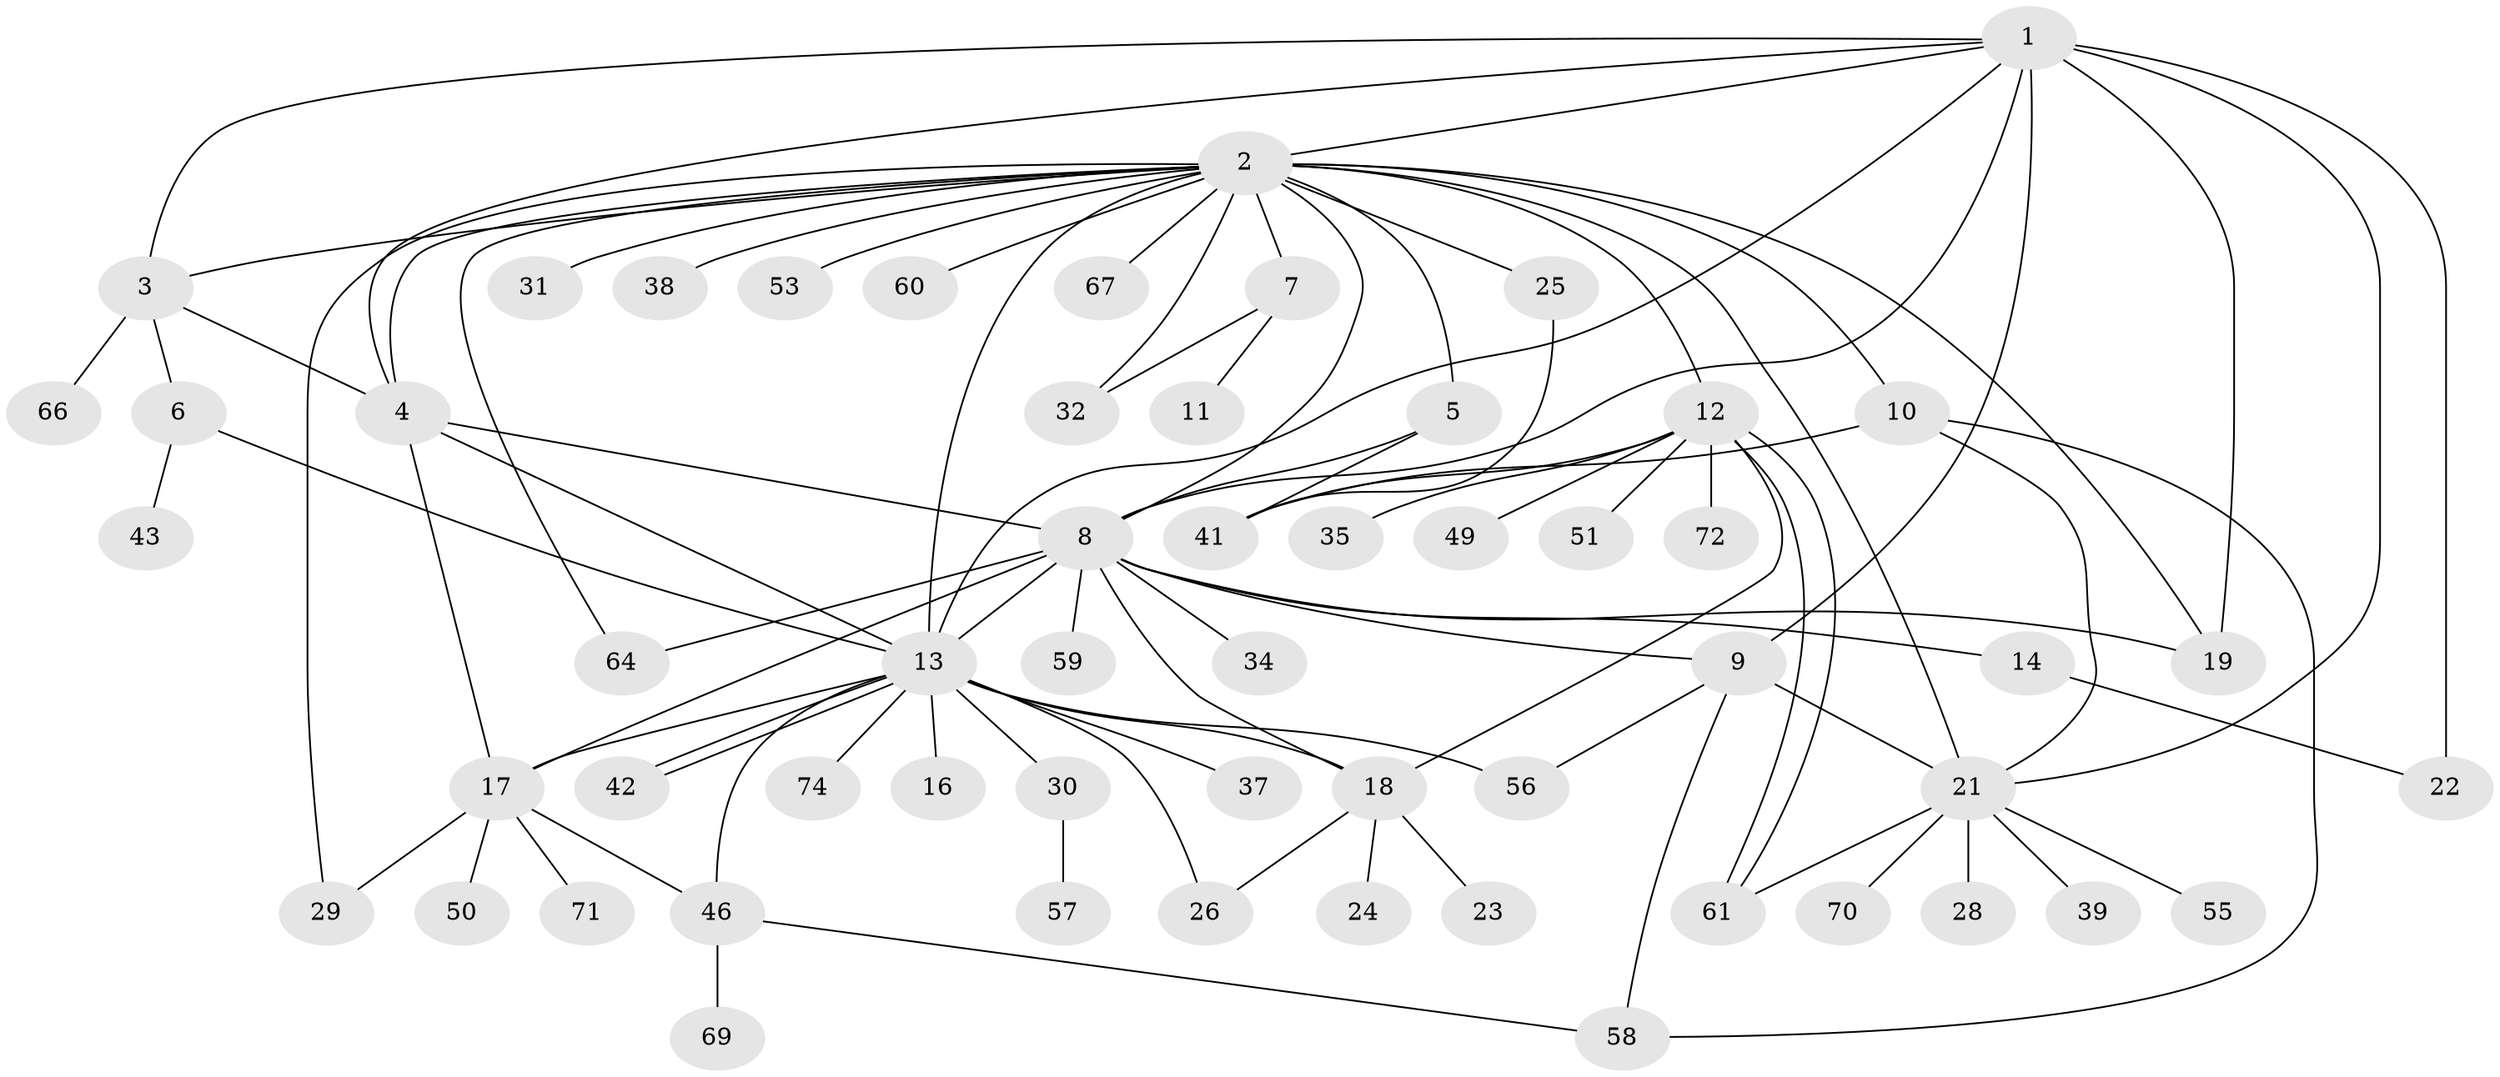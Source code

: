 // original degree distribution, {9: 0.025974025974025976, 23: 0.012987012987012988, 4: 0.03896103896103896, 6: 0.03896103896103896, 5: 0.03896103896103896, 3: 0.12987012987012986, 10: 0.012987012987012988, 1: 0.42857142857142855, 12: 0.012987012987012988, 2: 0.2077922077922078, 8: 0.03896103896103896, 7: 0.012987012987012988}
// Generated by graph-tools (version 1.1) at 2025/41/03/06/25 10:41:45]
// undirected, 57 vertices, 91 edges
graph export_dot {
graph [start="1"]
  node [color=gray90,style=filled];
  1 [super="+47"];
  2 [super="+40"];
  3 [super="+20"];
  4 [super="+62"];
  5 [super="+45"];
  6 [super="+15"];
  7 [super="+27"];
  8 [super="+33"];
  9 [super="+76"];
  10 [super="+65"];
  11;
  12 [super="+44"];
  13 [super="+48"];
  14;
  16;
  17 [super="+36"];
  18 [super="+68"];
  19 [super="+75"];
  21 [super="+52"];
  22 [super="+54"];
  23;
  24;
  25 [super="+77"];
  26 [super="+63"];
  28;
  29;
  30;
  31;
  32;
  34;
  35;
  37;
  38;
  39;
  41 [super="+73"];
  42;
  43;
  46;
  49;
  50;
  51;
  53;
  55;
  56;
  57;
  58;
  59;
  60;
  61;
  64;
  66;
  67;
  69;
  70;
  71;
  72;
  74;
  1 -- 2;
  1 -- 9;
  1 -- 13;
  1 -- 21;
  1 -- 4;
  1 -- 22 [weight=2];
  1 -- 8;
  1 -- 19;
  1 -- 3;
  2 -- 3;
  2 -- 4;
  2 -- 5 [weight=2];
  2 -- 7;
  2 -- 8 [weight=2];
  2 -- 10;
  2 -- 12;
  2 -- 19;
  2 -- 25;
  2 -- 29;
  2 -- 31;
  2 -- 32;
  2 -- 38;
  2 -- 53;
  2 -- 60;
  2 -- 64;
  2 -- 67;
  2 -- 21;
  2 -- 13;
  3 -- 6;
  3 -- 66;
  3 -- 4;
  4 -- 8 [weight=2];
  4 -- 17;
  4 -- 13;
  5 -- 8;
  5 -- 41 [weight=2];
  6 -- 13;
  6 -- 43;
  7 -- 11;
  7 -- 32;
  8 -- 13;
  8 -- 14;
  8 -- 18;
  8 -- 34;
  8 -- 64;
  8 -- 17;
  8 -- 9;
  8 -- 59;
  8 -- 19;
  9 -- 56;
  9 -- 58;
  9 -- 21;
  10 -- 21;
  10 -- 58;
  10 -- 41;
  12 -- 18;
  12 -- 35;
  12 -- 49;
  12 -- 51;
  12 -- 61;
  12 -- 61;
  12 -- 72;
  12 -- 41;
  13 -- 16;
  13 -- 17;
  13 -- 30;
  13 -- 37;
  13 -- 42;
  13 -- 42;
  13 -- 46;
  13 -- 56;
  13 -- 18;
  13 -- 74;
  13 -- 26;
  14 -- 22;
  17 -- 29;
  17 -- 46;
  17 -- 50;
  17 -- 71;
  18 -- 23;
  18 -- 24;
  18 -- 26;
  21 -- 28;
  21 -- 39;
  21 -- 55;
  21 -- 61;
  21 -- 70;
  25 -- 41;
  30 -- 57;
  46 -- 58;
  46 -- 69;
}
